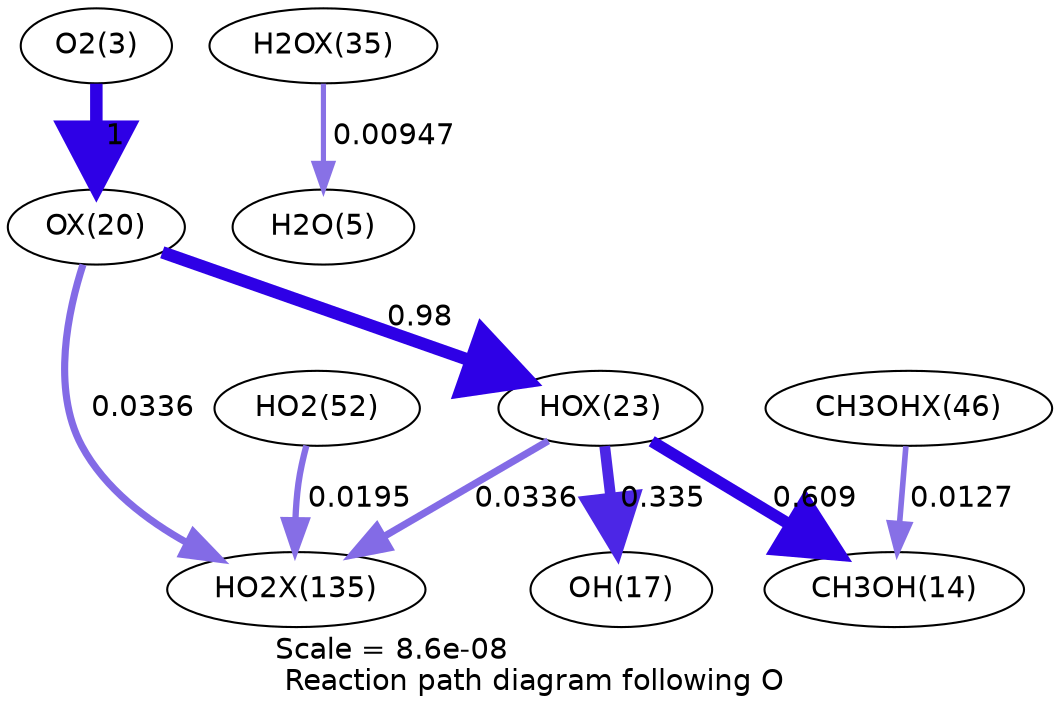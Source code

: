 digraph reaction_paths {
center=1;
s5 -> s35[fontname="Helvetica", penwidth=6, arrowsize=3, color="0.7, 1.5, 0.9"
, label=" 1"];
s35 -> s38[fontname="Helvetica", penwidth=5.98, arrowsize=2.99, color="0.7, 1.48, 0.9"
, label=" 0.98"];
s35 -> s55[fontname="Helvetica", penwidth=3.44, arrowsize=1.72, color="0.7, 0.534, 0.9"
, label=" 0.0336"];
s38 -> s16[fontname="Helvetica", penwidth=5.63, arrowsize=2.81, color="0.7, 1.11, 0.9"
, label=" 0.609"];
s38 -> s19[fontname="Helvetica", penwidth=5.17, arrowsize=2.59, color="0.7, 0.835, 0.9"
, label=" 0.335"];
s38 -> s55[fontname="Helvetica", penwidth=3.44, arrowsize=1.72, color="0.7, 0.534, 0.9"
, label=" 0.0336"];
s51 -> s16[fontname="Helvetica", penwidth=2.7, arrowsize=1.35, color="0.7, 0.513, 0.9"
, label=" 0.0127"];
s44 -> s7[fontname="Helvetica", penwidth=2.48, arrowsize=1.24, color="0.7, 0.509, 0.9"
, label=" 0.00947"];
s21 -> s55[fontname="Helvetica", penwidth=3.03, arrowsize=1.51, color="0.7, 0.52, 0.9"
, label=" 0.0195"];
s5 [ fontname="Helvetica", label="O2(3)"];
s7 [ fontname="Helvetica", label="H2O(5)"];
s16 [ fontname="Helvetica", label="CH3OH(14)"];
s19 [ fontname="Helvetica", label="OH(17)"];
s21 [ fontname="Helvetica", label="HO2(52)"];
s35 [ fontname="Helvetica", label="OX(20)"];
s38 [ fontname="Helvetica", label="HOX(23)"];
s44 [ fontname="Helvetica", label="H2OX(35)"];
s51 [ fontname="Helvetica", label="CH3OHX(46)"];
s55 [ fontname="Helvetica", label="HO2X(135)"];
 label = "Scale = 8.6e-08\l Reaction path diagram following O";
 fontname = "Helvetica";
}
